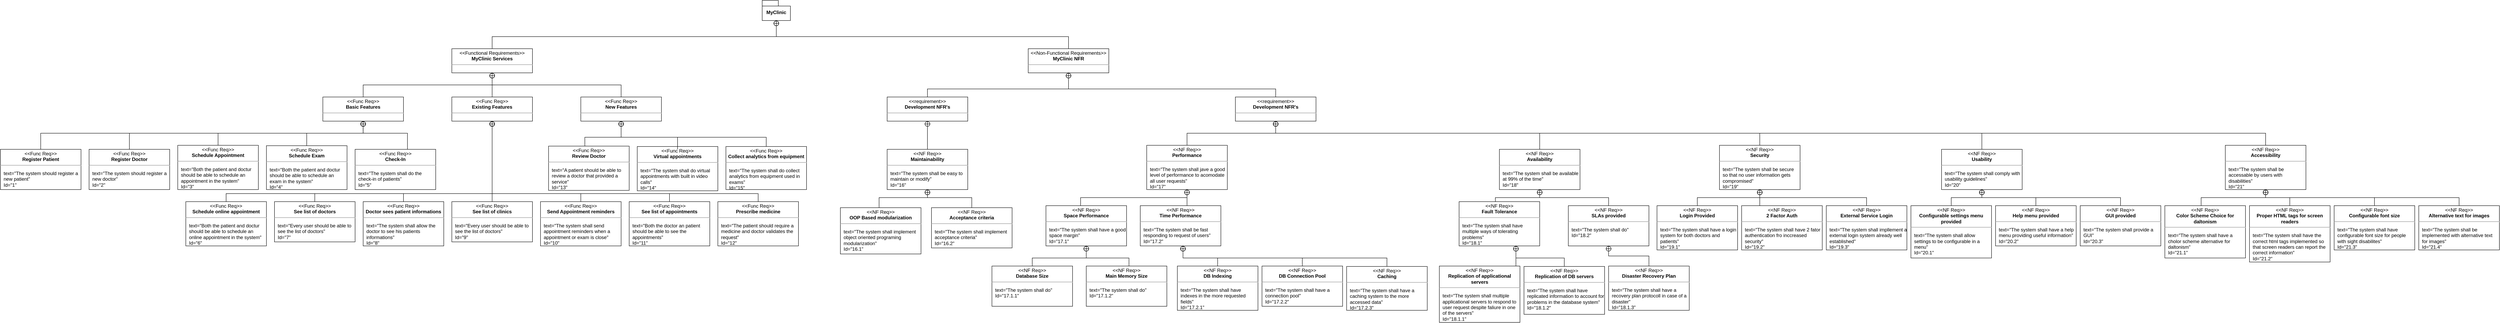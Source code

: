 <mxfile version="24.4.0" type="github">
  <diagram name="Página-1" id="odFwpj1P_mLRmx9RzsQF">
    <mxGraphModel dx="2609" dy="475" grid="1" gridSize="10" guides="1" tooltips="1" connect="1" arrows="1" fold="1" page="1" pageScale="1" pageWidth="827" pageHeight="1169" math="0" shadow="0">
      <root>
        <mxCell id="0" />
        <mxCell id="1" parent="0" />
        <mxCell id="1v43-9IHqfWxljv2G6Mm-1" value="&lt;p style=&quot;margin:0px;margin-top:4px;text-align:center;&quot;&gt;&amp;lt;&amp;lt;Functional Requirements&amp;gt;&amp;gt;&lt;br&gt;&lt;b&gt;MyClinic Services&lt;/b&gt;&lt;/p&gt;&lt;hr&gt;&lt;p&gt;&lt;/p&gt;&lt;p style=&quot;margin:0px;margin-left:8px;text-align:left;&quot;&gt;&lt;br&gt;&lt;/p&gt;" style="shape=rect;overflow=fill;html=1;whiteSpace=wrap;align=center;" parent="1" vertex="1">
          <mxGeometry x="-370" y="130" width="200" height="60" as="geometry" />
        </mxCell>
        <mxCell id="1v43-9IHqfWxljv2G6Mm-2" value="MyClinic" style="shape=folder;fontStyle=1;spacingTop=10;tabWidth=40;tabHeight=14;tabPosition=left;html=1;whiteSpace=wrap;" parent="1" vertex="1">
          <mxGeometry x="400" y="10" width="70" height="50" as="geometry" />
        </mxCell>
        <mxCell id="1v43-9IHqfWxljv2G6Mm-4" value="&lt;p style=&quot;margin:0px;margin-top:4px;text-align:center;&quot;&gt;&amp;lt;&amp;lt;Non-Functional Requirements&amp;gt;&amp;gt;&lt;br&gt;&lt;b&gt;MyClinic NFR&lt;/b&gt;&lt;/p&gt;&lt;hr&gt;&lt;p&gt;&lt;/p&gt;&lt;p style=&quot;margin:0px;margin-left:8px;text-align:left;&quot;&gt;&lt;br&gt;&lt;/p&gt;" style="shape=rect;overflow=fill;html=1;whiteSpace=wrap;align=center;" parent="1" vertex="1">
          <mxGeometry x="1060" y="130" width="200" height="60" as="geometry" />
        </mxCell>
        <mxCell id="1v43-9IHqfWxljv2G6Mm-42" value="&lt;p style=&quot;margin:0px;margin-top:4px;text-align:center;&quot;&gt;&amp;lt;&amp;lt;Func Req&amp;gt;&amp;gt;&lt;br&gt;&lt;b&gt;Register Patient&lt;/b&gt;&lt;/p&gt;&lt;hr&gt;&lt;p&gt;&lt;/p&gt;&lt;p style=&quot;margin:0px;margin-left:8px;text-align:left;&quot;&gt;text=&quot;The system should register a new patient&quot;&lt;br&gt;Id=&quot;1&quot;&lt;/p&gt;" style="shape=rect;overflow=fill;html=1;whiteSpace=wrap;align=center;" parent="1" vertex="1">
          <mxGeometry x="-1490" y="380" width="200" height="100" as="geometry" />
        </mxCell>
        <mxCell id="1v43-9IHqfWxljv2G6Mm-43" value="&lt;p style=&quot;margin:0px;margin-top:4px;text-align:center;&quot;&gt;&amp;lt;&amp;lt;Func Req&amp;gt;&amp;gt;&lt;br&gt;&lt;b&gt;Basic Features&lt;/b&gt;&lt;/p&gt;&lt;hr&gt;&lt;p&gt;&lt;/p&gt;&lt;p style=&quot;margin:0px;margin-left:8px;text-align:left;&quot;&gt;&lt;br&gt;&lt;/p&gt;" style="shape=rect;overflow=fill;html=1;whiteSpace=wrap;align=center;" parent="1" vertex="1">
          <mxGeometry x="-690" y="250" width="200" height="60" as="geometry" />
        </mxCell>
        <mxCell id="1v43-9IHqfWxljv2G6Mm-44" value="&lt;p style=&quot;margin:0px;margin-top:4px;text-align:center;&quot;&gt;&amp;lt;&amp;lt;Func Req&amp;gt;&amp;gt;&lt;br&gt;&lt;b&gt;Existing Features&lt;/b&gt;&lt;/p&gt;&lt;hr&gt;&lt;p&gt;&lt;/p&gt;&lt;p style=&quot;margin:0px;margin-left:8px;text-align:left;&quot;&gt;&lt;br&gt;&lt;/p&gt;" style="shape=rect;overflow=fill;html=1;whiteSpace=wrap;align=center;" parent="1" vertex="1">
          <mxGeometry x="-370" y="250" width="200" height="60" as="geometry" />
        </mxCell>
        <mxCell id="1v43-9IHqfWxljv2G6Mm-45" value="&lt;p style=&quot;margin:0px;margin-top:4px;text-align:center;&quot;&gt;&amp;lt;&amp;lt;Func Req&amp;gt;&amp;gt;&lt;br&gt;&lt;b&gt;New Features&lt;/b&gt;&lt;/p&gt;&lt;hr&gt;&lt;p&gt;&lt;/p&gt;&lt;p style=&quot;margin:0px;margin-left:8px;text-align:left;&quot;&gt;&lt;br&gt;&lt;/p&gt;" style="shape=rect;overflow=fill;html=1;whiteSpace=wrap;align=center;" parent="1" vertex="1">
          <mxGeometry x="-50" y="250" width="200" height="60" as="geometry" />
        </mxCell>
        <mxCell id="1v43-9IHqfWxljv2G6Mm-47" value="&lt;p style=&quot;margin:0px;margin-top:4px;text-align:center;&quot;&gt;&amp;lt;&amp;lt;Func Req&amp;gt;&amp;gt;&lt;br&gt;&lt;b&gt;Register Doctor&lt;/b&gt;&lt;/p&gt;&lt;hr&gt;&lt;p&gt;&lt;/p&gt;&lt;p style=&quot;margin:0px;margin-left:8px;text-align:left;&quot;&gt;text=&quot;The system should register a new doctor&quot;&lt;br&gt;Id=&quot;2&quot;&lt;/p&gt;" style="shape=rect;overflow=fill;html=1;whiteSpace=wrap;align=center;" parent="1" vertex="1">
          <mxGeometry x="-1270" y="380" width="200" height="100" as="geometry" />
        </mxCell>
        <mxCell id="1v43-9IHqfWxljv2G6Mm-48" value="&lt;p style=&quot;margin:0px;margin-top:4px;text-align:center;&quot;&gt;&amp;lt;&amp;lt;Func Req&amp;gt;&amp;gt;&lt;br&gt;&lt;b&gt;Schedule Appointment&lt;/b&gt;&lt;/p&gt;&lt;hr&gt;&lt;p&gt;&lt;/p&gt;&lt;p style=&quot;margin:0px;margin-left:8px;text-align:left;&quot;&gt;text=&quot;Both the patient and doctur should be able to schedule an appointment in the system&quot;&lt;br&gt;Id=&quot;3&quot;&lt;/p&gt;" style="shape=rect;overflow=fill;html=1;whiteSpace=wrap;align=center;" parent="1" vertex="1">
          <mxGeometry x="-1050" y="370" width="200" height="110" as="geometry" />
        </mxCell>
        <mxCell id="1v43-9IHqfWxljv2G6Mm-49" value="&lt;p style=&quot;margin:0px;margin-top:4px;text-align:center;&quot;&gt;&amp;lt;&amp;lt;Func Req&amp;gt;&amp;gt;&lt;br&gt;&lt;b&gt;Schedule Exam&lt;/b&gt;&lt;/p&gt;&lt;hr&gt;&lt;p&gt;&lt;/p&gt;&lt;p style=&quot;margin:0px;margin-left:8px;text-align:left;&quot;&gt;text=&quot;Both the patient and doctur should be able to schedule an exam in the system&quot;&lt;br&gt;Id=&quot;4&quot;&lt;/p&gt;" style="shape=rect;overflow=fill;html=1;whiteSpace=wrap;align=center;" parent="1" vertex="1">
          <mxGeometry x="-830" y="371" width="200" height="109" as="geometry" />
        </mxCell>
        <mxCell id="1v43-9IHqfWxljv2G6Mm-50" value="&lt;p style=&quot;margin:0px;margin-top:4px;text-align:center;&quot;&gt;&amp;lt;&amp;lt;Func Req&amp;gt;&amp;gt;&lt;br&gt;&lt;b&gt;Check-In&lt;/b&gt;&lt;/p&gt;&lt;hr&gt;&lt;p&gt;&lt;/p&gt;&lt;p style=&quot;margin:0px;margin-left:8px;text-align:left;&quot;&gt;text=&quot;The system shall do the check-in of patients&quot;&lt;br&gt;Id=&quot;5&quot;&lt;/p&gt;" style="shape=rect;overflow=fill;html=1;whiteSpace=wrap;align=center;" parent="1" vertex="1">
          <mxGeometry x="-610" y="380" width="200" height="100" as="geometry" />
        </mxCell>
        <mxCell id="1v43-9IHqfWxljv2G6Mm-51" value="" style="rounded=0;html=1;labelBackgroundColor=none;endArrow=none;edgeStyle=elbowEdgeStyle;elbow=vertical;startArrow=sysMLPackCont;startSize=12;" parent="1" source="1v43-9IHqfWxljv2G6Mm-43" target="1v43-9IHqfWxljv2G6Mm-42" edge="1">
          <mxGeometry relative="1" as="geometry">
            <mxPoint x="-1100" y="280" as="sourcePoint" />
            <mxPoint x="-1410" y="340" as="targetPoint" />
            <Array as="points">
              <mxPoint x="-980" y="340" />
            </Array>
          </mxGeometry>
        </mxCell>
        <mxCell id="1v43-9IHqfWxljv2G6Mm-52" value="" style="rounded=0;html=1;labelBackgroundColor=none;endArrow=none;edgeStyle=elbowEdgeStyle;elbow=vertical;startArrow=sysMLPackCont;startSize=12;" parent="1" source="1v43-9IHqfWxljv2G6Mm-43" target="1v43-9IHqfWxljv2G6Mm-47" edge="1">
          <mxGeometry relative="1" as="geometry">
            <mxPoint x="-570" y="340" as="sourcePoint" />
            <mxPoint x="-1330" y="220" as="targetPoint" />
            <Array as="points">
              <mxPoint x="-880" y="340" />
            </Array>
          </mxGeometry>
        </mxCell>
        <mxCell id="1v43-9IHqfWxljv2G6Mm-53" value="" style="rounded=0;html=1;labelBackgroundColor=none;endArrow=none;edgeStyle=elbowEdgeStyle;elbow=vertical;startArrow=sysMLPackCont;startSize=12;" parent="1" source="1v43-9IHqfWxljv2G6Mm-43" target="1v43-9IHqfWxljv2G6Mm-48" edge="1">
          <mxGeometry relative="1" as="geometry">
            <mxPoint x="-540" y="320" as="sourcePoint" />
            <mxPoint x="-1120" y="390" as="targetPoint" />
            <Array as="points">
              <mxPoint x="-770" y="340" />
            </Array>
          </mxGeometry>
        </mxCell>
        <mxCell id="1v43-9IHqfWxljv2G6Mm-54" value="" style="rounded=0;html=1;labelBackgroundColor=none;endArrow=none;edgeStyle=elbowEdgeStyle;elbow=vertical;startArrow=sysMLPackCont;startSize=12;" parent="1" target="1v43-9IHqfWxljv2G6Mm-49" edge="1">
          <mxGeometry relative="1" as="geometry">
            <mxPoint x="-590.11" y="310.0" as="sourcePoint" />
            <mxPoint x="-590.11" y="380" as="targetPoint" />
            <Array as="points">
              <mxPoint x="-590.11" y="340" />
              <mxPoint x="-620.11" y="360" />
            </Array>
          </mxGeometry>
        </mxCell>
        <mxCell id="1v43-9IHqfWxljv2G6Mm-55" value="" style="rounded=0;html=1;labelBackgroundColor=none;endArrow=none;edgeStyle=elbowEdgeStyle;elbow=vertical;startArrow=sysMLPackCont;startSize=12;" parent="1" source="1v43-9IHqfWxljv2G6Mm-43" target="1v43-9IHqfWxljv2G6Mm-50" edge="1">
          <mxGeometry relative="1" as="geometry">
            <mxPoint x="-480.11" y="310.0" as="sourcePoint" />
            <mxPoint x="-620" y="380" as="targetPoint" />
            <Array as="points">
              <mxPoint x="-480.11" y="340" />
              <mxPoint x="-510.11" y="360" />
            </Array>
          </mxGeometry>
        </mxCell>
        <mxCell id="1v43-9IHqfWxljv2G6Mm-56" value="&lt;p style=&quot;margin:0px;margin-top:4px;text-align:center;&quot;&gt;&amp;lt;&amp;lt;Func Req&amp;gt;&amp;gt;&lt;br&gt;&lt;b&gt;Schedule online appointment&lt;/b&gt;&lt;/p&gt;&lt;hr&gt;&lt;p&gt;&lt;/p&gt;&lt;p style=&quot;margin:0px;margin-left:8px;text-align:left;&quot;&gt;text=&quot;Both the patient and doctur should be able to schedule an online appointment in the system&quot;&lt;br&gt;Id=&quot;6&quot;&lt;/p&gt;" style="shape=rect;overflow=fill;html=1;whiteSpace=wrap;align=center;" parent="1" vertex="1">
          <mxGeometry x="-1030" y="510" width="200" height="110" as="geometry" />
        </mxCell>
        <mxCell id="1v43-9IHqfWxljv2G6Mm-57" value="&lt;p style=&quot;margin:0px;margin-top:4px;text-align:center;&quot;&gt;&amp;lt;&amp;lt;Func Req&amp;gt;&amp;gt;&lt;br&gt;&lt;b&gt;See list of doctors&lt;/b&gt;&lt;/p&gt;&lt;hr&gt;&lt;p&gt;&lt;/p&gt;&lt;p style=&quot;margin:0px;margin-left:8px;text-align:left;&quot;&gt;text=&quot;Every user should be able to see the list of doctors&quot;&lt;br&gt;Id=&quot;7&quot;&lt;/p&gt;" style="shape=rect;overflow=fill;html=1;whiteSpace=wrap;align=center;" parent="1" vertex="1">
          <mxGeometry x="-810" y="510" width="200" height="100" as="geometry" />
        </mxCell>
        <mxCell id="1v43-9IHqfWxljv2G6Mm-58" value="&lt;p style=&quot;margin:0px;margin-top:4px;text-align:center;&quot;&gt;&amp;lt;&amp;lt;Func Req&amp;gt;&amp;gt;&lt;br&gt;&lt;b&gt;Doctor sees patient informations&lt;/b&gt;&lt;/p&gt;&lt;hr&gt;&lt;p&gt;&lt;/p&gt;&lt;p style=&quot;margin:0px;margin-left:8px;text-align:left;&quot;&gt;text=&quot;The system shall allow the doctor to see his patients informations&quot;&lt;br&gt;Id=&quot;8&quot;&lt;/p&gt;" style="shape=rect;overflow=fill;html=1;whiteSpace=wrap;align=center;" parent="1" vertex="1">
          <mxGeometry x="-590" y="510" width="200" height="110" as="geometry" />
        </mxCell>
        <mxCell id="1v43-9IHqfWxljv2G6Mm-59" value="&lt;p style=&quot;margin:0px;margin-top:4px;text-align:center;&quot;&gt;&amp;lt;&amp;lt;Func Req&amp;gt;&amp;gt;&lt;br&gt;&lt;b&gt;See list of clinics&lt;/b&gt;&lt;/p&gt;&lt;hr&gt;&lt;p&gt;&lt;/p&gt;&lt;p style=&quot;margin:0px;margin-left:8px;text-align:left;&quot;&gt;text=&quot;Every user should be able to see the list of doctors&quot;&lt;br&gt;Id=&quot;9&quot;&lt;/p&gt;" style="shape=rect;overflow=fill;html=1;whiteSpace=wrap;align=center;" parent="1" vertex="1">
          <mxGeometry x="-370" y="510" width="200" height="100" as="geometry" />
        </mxCell>
        <mxCell id="1v43-9IHqfWxljv2G6Mm-60" value="&lt;p style=&quot;margin:0px;margin-top:4px;text-align:center;&quot;&gt;&amp;lt;&amp;lt;Func Req&amp;gt;&amp;gt;&lt;br&gt;&lt;b&gt;Send Appointment reminders&lt;/b&gt;&lt;/p&gt;&lt;hr&gt;&lt;p&gt;&lt;/p&gt;&lt;p style=&quot;margin:0px;margin-left:8px;text-align:left;&quot;&gt;text=&quot;The system shall send appointment reminders when a appointment or exam is close&quot;&lt;br&gt;Id=&quot;10&quot;&lt;/p&gt;" style="shape=rect;overflow=fill;html=1;whiteSpace=wrap;align=center;" parent="1" vertex="1">
          <mxGeometry x="-150" y="510" width="200" height="110" as="geometry" />
        </mxCell>
        <mxCell id="1v43-9IHqfWxljv2G6Mm-61" value="&lt;p style=&quot;margin:0px;margin-top:4px;text-align:center;&quot;&gt;&amp;lt;&amp;lt;Func Req&amp;gt;&amp;gt;&lt;br&gt;&lt;b&gt;See list of appointments&lt;/b&gt;&lt;/p&gt;&lt;hr&gt;&lt;p&gt;&lt;/p&gt;&lt;p style=&quot;margin:0px;margin-left:8px;text-align:left;&quot;&gt;text=&quot;Both the doctor an patient should be able to see the appointments&quot;&lt;br&gt;Id=&quot;11&quot;&lt;/p&gt;" style="shape=rect;overflow=fill;html=1;whiteSpace=wrap;align=center;" parent="1" vertex="1">
          <mxGeometry x="70" y="510" width="200" height="110" as="geometry" />
        </mxCell>
        <mxCell id="1v43-9IHqfWxljv2G6Mm-62" value="&lt;p style=&quot;margin:0px;margin-top:4px;text-align:center;&quot;&gt;&amp;lt;&amp;lt;Func Req&amp;gt;&amp;gt;&lt;br&gt;&lt;b&gt;Prescribe medicine&lt;/b&gt;&lt;/p&gt;&lt;hr&gt;&lt;p&gt;&lt;/p&gt;&lt;p style=&quot;margin:0px;margin-left:8px;text-align:left;&quot;&gt;text=&quot;The patient should require a medicine and doctor validates the request&quot;&lt;br&gt;Id=&quot;12&quot;&lt;/p&gt;" style="shape=rect;overflow=fill;html=1;whiteSpace=wrap;align=center;" parent="1" vertex="1">
          <mxGeometry x="290" y="510" width="200" height="110" as="geometry" />
        </mxCell>
        <mxCell id="1v43-9IHqfWxljv2G6Mm-63" value="" style="rounded=0;html=1;labelBackgroundColor=none;endArrow=none;edgeStyle=elbowEdgeStyle;elbow=vertical;startArrow=sysMLPackCont;startSize=12;exitX=0.5;exitY=1;exitDx=0;exitDy=0;" parent="1" source="1v43-9IHqfWxljv2G6Mm-44" target="1v43-9IHqfWxljv2G6Mm-62" edge="1">
          <mxGeometry relative="1" as="geometry">
            <mxPoint x="-280" y="350" as="sourcePoint" />
            <mxPoint x="-170" y="420" as="targetPoint" />
            <Array as="points">
              <mxPoint x="390" y="490" />
              <mxPoint x="-200.11" y="400" />
            </Array>
          </mxGeometry>
        </mxCell>
        <mxCell id="1v43-9IHqfWxljv2G6Mm-64" value="" style="rounded=0;html=1;labelBackgroundColor=none;endArrow=none;edgeStyle=elbowEdgeStyle;elbow=vertical;startArrow=sysMLPackCont;startSize=12;" parent="1" target="1v43-9IHqfWxljv2G6Mm-61" edge="1">
          <mxGeometry relative="1" as="geometry">
            <mxPoint x="-270" y="310" as="sourcePoint" />
            <mxPoint x="-490" y="590" as="targetPoint" />
            <Array as="points">
              <mxPoint x="-380" y="490" />
            </Array>
          </mxGeometry>
        </mxCell>
        <mxCell id="1v43-9IHqfWxljv2G6Mm-65" value="" style="rounded=0;html=1;labelBackgroundColor=none;endArrow=none;edgeStyle=elbowEdgeStyle;elbow=vertical;startArrow=sysMLPackCont;startSize=12;" parent="1" source="1v43-9IHqfWxljv2G6Mm-44" target="1v43-9IHqfWxljv2G6Mm-60" edge="1">
          <mxGeometry relative="1" as="geometry">
            <mxPoint x="-310" y="310" as="sourcePoint" />
            <mxPoint x="-560" y="510" as="targetPoint" />
            <Array as="points">
              <mxPoint x="-50" y="490" />
              <mxPoint x="-420" y="490" />
            </Array>
          </mxGeometry>
        </mxCell>
        <mxCell id="1v43-9IHqfWxljv2G6Mm-66" value="" style="rounded=0;html=1;labelBackgroundColor=none;endArrow=none;edgeStyle=elbowEdgeStyle;elbow=vertical;startArrow=sysMLPackCont;startSize=12;" parent="1" source="1v43-9IHqfWxljv2G6Mm-44" target="1v43-9IHqfWxljv2G6Mm-59" edge="1">
          <mxGeometry relative="1" as="geometry">
            <mxPoint x="-440" y="300" as="sourcePoint" />
            <mxPoint x="-370" y="560" as="targetPoint" />
            <Array as="points">
              <mxPoint x="-270" y="440" />
            </Array>
          </mxGeometry>
        </mxCell>
        <mxCell id="1v43-9IHqfWxljv2G6Mm-67" value="" style="rounded=0;html=1;labelBackgroundColor=none;endArrow=none;edgeStyle=elbowEdgeStyle;elbow=vertical;startArrow=sysMLPackCont;startSize=12;" parent="1" source="1v43-9IHqfWxljv2G6Mm-44" target="1v43-9IHqfWxljv2G6Mm-58" edge="1">
          <mxGeometry relative="1" as="geometry">
            <mxPoint x="-260" y="320" as="sourcePoint" />
            <mxPoint x="-920" y="520" as="targetPoint" />
            <Array as="points">
              <mxPoint x="-490" y="490" />
            </Array>
          </mxGeometry>
        </mxCell>
        <mxCell id="1v43-9IHqfWxljv2G6Mm-68" value="" style="rounded=0;html=1;labelBackgroundColor=none;endArrow=none;edgeStyle=elbowEdgeStyle;elbow=vertical;startArrow=sysMLPackCont;startSize=12;" parent="1" source="1v43-9IHqfWxljv2G6Mm-44" target="1v43-9IHqfWxljv2G6Mm-57" edge="1">
          <mxGeometry relative="1" as="geometry">
            <mxPoint x="-260" y="320" as="sourcePoint" />
            <mxPoint x="-1140" y="520" as="targetPoint" />
            <Array as="points">
              <mxPoint x="-710" y="490" />
            </Array>
          </mxGeometry>
        </mxCell>
        <mxCell id="1v43-9IHqfWxljv2G6Mm-69" value="" style="rounded=0;html=1;labelBackgroundColor=none;endArrow=none;edgeStyle=elbowEdgeStyle;elbow=vertical;startArrow=sysMLPackCont;startSize=12;" parent="1" source="1v43-9IHqfWxljv2G6Mm-44" target="1v43-9IHqfWxljv2G6Mm-56" edge="1">
          <mxGeometry relative="1" as="geometry">
            <mxPoint x="-380" y="310" as="sourcePoint" />
            <mxPoint x="-1480" y="510" as="targetPoint" />
            <Array as="points">
              <mxPoint x="-930" y="490" />
            </Array>
          </mxGeometry>
        </mxCell>
        <mxCell id="1v43-9IHqfWxljv2G6Mm-70" value="&lt;p style=&quot;margin:0px;margin-top:4px;text-align:center;&quot;&gt;&amp;lt;&amp;lt;Func Req&amp;gt;&amp;gt;&lt;br&gt;&lt;b&gt;Review Doctor&lt;/b&gt;&lt;/p&gt;&lt;hr&gt;&lt;p&gt;&lt;/p&gt;&lt;p style=&quot;margin:0px;margin-left:8px;text-align:left;&quot;&gt;text=&quot;A patient should be able to review a doctor that provided a service&quot;&lt;br&gt;Id=&quot;13&quot;&lt;/p&gt;" style="shape=rect;overflow=fill;html=1;whiteSpace=wrap;align=center;" parent="1" vertex="1">
          <mxGeometry x="-130" y="372" width="200" height="110" as="geometry" />
        </mxCell>
        <mxCell id="1v43-9IHqfWxljv2G6Mm-71" value="&lt;p style=&quot;margin:0px;margin-top:4px;text-align:center;&quot;&gt;&amp;lt;&amp;lt;Func Req&amp;gt;&amp;gt;&lt;br&gt;&lt;b&gt;Virtual appointments&lt;/b&gt;&lt;/p&gt;&lt;hr&gt;&lt;p&gt;&lt;/p&gt;&lt;p style=&quot;margin:0px;margin-left:8px;text-align:left;&quot;&gt;text=&quot;The system shall do virtual appointments with built in video calls&quot;&lt;br&gt;Id=&quot;14&quot;&lt;/p&gt;" style="shape=rect;overflow=fill;html=1;whiteSpace=wrap;align=center;" parent="1" vertex="1">
          <mxGeometry x="90" y="373" width="200" height="110" as="geometry" />
        </mxCell>
        <mxCell id="1v43-9IHqfWxljv2G6Mm-72" value="&lt;p style=&quot;margin:0px;margin-top:4px;text-align:center;&quot;&gt;&amp;lt;&amp;lt;Func Req&amp;gt;&amp;gt;&lt;br&gt;&lt;b&gt;Collect analytics from equipment&lt;/b&gt;&lt;/p&gt;&lt;hr&gt;&lt;p&gt;&lt;/p&gt;&lt;p style=&quot;margin:0px;margin-left:8px;text-align:left;&quot;&gt;text=&quot;The system shall do collect analytics from equipment used in exams&quot;&lt;br&gt;Id=&quot;15&quot;&lt;/p&gt;" style="shape=rect;overflow=fill;html=1;whiteSpace=wrap;align=center;" parent="1" vertex="1">
          <mxGeometry x="310" y="373" width="200" height="107" as="geometry" />
        </mxCell>
        <mxCell id="1v43-9IHqfWxljv2G6Mm-80" value="" style="rounded=0;html=1;labelBackgroundColor=none;endArrow=none;edgeStyle=elbowEdgeStyle;elbow=vertical;startArrow=sysMLPackCont;startSize=12;exitX=0.5;exitY=1;exitDx=0;exitDy=0;" parent="1" source="1v43-9IHqfWxljv2G6Mm-45" target="1v43-9IHqfWxljv2G6Mm-70" edge="1">
          <mxGeometry relative="1" as="geometry">
            <mxPoint x="60" y="320" as="sourcePoint" />
            <mxPoint x="60" y="390" as="targetPoint" />
            <Array as="points">
              <mxPoint x="-40" y="350" />
            </Array>
          </mxGeometry>
        </mxCell>
        <mxCell id="1v43-9IHqfWxljv2G6Mm-81" value="" style="rounded=0;html=1;labelBackgroundColor=none;endArrow=none;edgeStyle=elbowEdgeStyle;elbow=vertical;startArrow=sysMLPackCont;startSize=12;exitX=0.5;exitY=1;exitDx=0;exitDy=0;" parent="1" source="1v43-9IHqfWxljv2G6Mm-45" edge="1">
          <mxGeometry relative="1" as="geometry">
            <mxPoint x="140.0" y="310" as="sourcePoint" />
            <mxPoint x="190.0" y="380" as="targetPoint" />
            <Array as="points">
              <mxPoint x="230" y="350" />
            </Array>
          </mxGeometry>
        </mxCell>
        <mxCell id="1v43-9IHqfWxljv2G6Mm-82" value="" style="rounded=0;html=1;labelBackgroundColor=none;endArrow=none;edgeStyle=elbowEdgeStyle;elbow=vertical;startArrow=sysMLPackCont;startSize=12;" parent="1" source="1v43-9IHqfWxljv2G6Mm-45" target="1v43-9IHqfWxljv2G6Mm-72" edge="1">
          <mxGeometry relative="1" as="geometry">
            <mxPoint x="250" y="300" as="sourcePoint" />
            <mxPoint x="390.0" y="370" as="targetPoint" />
            <Array as="points">
              <mxPoint x="240" y="350" />
            </Array>
          </mxGeometry>
        </mxCell>
        <mxCell id="1v43-9IHqfWxljv2G6Mm-84" value="" style="rounded=0;html=1;labelBackgroundColor=none;endArrow=none;edgeStyle=elbowEdgeStyle;elbow=vertical;startArrow=sysMLPackCont;startSize=12;" parent="1" source="1v43-9IHqfWxljv2G6Mm-1" target="1v43-9IHqfWxljv2G6Mm-43" edge="1">
          <mxGeometry relative="1" as="geometry">
            <mxPoint x="-180" y="60" as="sourcePoint" />
            <mxPoint x="-1500" y="260" as="targetPoint" />
            <Array as="points">
              <mxPoint x="-590" y="220" />
            </Array>
          </mxGeometry>
        </mxCell>
        <mxCell id="1v43-9IHqfWxljv2G6Mm-85" value="" style="rounded=0;html=1;labelBackgroundColor=none;endArrow=none;edgeStyle=elbowEdgeStyle;elbow=vertical;startArrow=sysMLPackCont;startSize=12;" parent="1" source="1v43-9IHqfWxljv2G6Mm-1" target="1v43-9IHqfWxljv2G6Mm-44" edge="1">
          <mxGeometry relative="1" as="geometry">
            <mxPoint x="-170" y="200" as="sourcePoint" />
            <mxPoint x="-490" y="260" as="targetPoint" />
            <Array as="points">
              <mxPoint x="-270" y="230" />
            </Array>
          </mxGeometry>
        </mxCell>
        <mxCell id="1v43-9IHqfWxljv2G6Mm-86" value="" style="rounded=0;html=1;labelBackgroundColor=none;endArrow=none;edgeStyle=elbowEdgeStyle;elbow=vertical;startArrow=sysMLPackCont;startSize=12;" parent="1" source="1v43-9IHqfWxljv2G6Mm-1" target="1v43-9IHqfWxljv2G6Mm-45" edge="1">
          <mxGeometry relative="1" as="geometry">
            <mxPoint x="-40" y="150" as="sourcePoint" />
            <mxPoint x="-40" y="210" as="targetPoint" />
            <Array as="points">
              <mxPoint x="50" y="220" />
            </Array>
          </mxGeometry>
        </mxCell>
        <mxCell id="1v43-9IHqfWxljv2G6Mm-88" value="&lt;p style=&quot;margin:0px;margin-top:4px;text-align:center;&quot;&gt;&amp;lt;&amp;lt;requirement&amp;gt;&amp;gt;&lt;br&gt;&lt;b&gt;Development NFR&#39;s&lt;/b&gt;&lt;/p&gt;&lt;hr&gt;&lt;p&gt;&lt;/p&gt;&lt;p style=&quot;margin:0px;margin-left:8px;text-align:left;&quot;&gt;&lt;br&gt;&lt;/p&gt;" style="shape=rect;overflow=fill;html=1;whiteSpace=wrap;align=center;" parent="1" vertex="1">
          <mxGeometry x="710" y="250" width="200" height="60" as="geometry" />
        </mxCell>
        <mxCell id="1v43-9IHqfWxljv2G6Mm-89" value="&lt;p style=&quot;margin:0px;margin-top:4px;text-align:center;&quot;&gt;&amp;lt;&amp;lt;NF Req&amp;gt;&amp;gt;&lt;br&gt;&lt;b&gt;Maintainability&lt;/b&gt;&lt;/p&gt;&lt;hr&gt;&lt;p&gt;&lt;/p&gt;&lt;p style=&quot;margin:0px;margin-left:8px;text-align:left;&quot;&gt;text=&quot;The system shall be easy to maintain or modify&quot;&lt;br&gt;Id=&quot;16&quot;&lt;/p&gt;" style="shape=rect;overflow=fill;html=1;whiteSpace=wrap;align=center;" parent="1" vertex="1">
          <mxGeometry x="710" y="380" width="200" height="100" as="geometry" />
        </mxCell>
        <mxCell id="1v43-9IHqfWxljv2G6Mm-90" value="" style="rounded=0;html=1;labelBackgroundColor=none;endArrow=none;edgeStyle=elbowEdgeStyle;elbow=vertical;startArrow=sysMLPackCont;startSize=12;" parent="1" source="1v43-9IHqfWxljv2G6Mm-2" target="1v43-9IHqfWxljv2G6Mm-1" edge="1">
          <mxGeometry relative="1" as="geometry">
            <mxPoint x="370" y="100" as="sourcePoint" />
            <mxPoint x="50" y="160" as="targetPoint" />
            <Array as="points">
              <mxPoint x="-110" y="100" />
            </Array>
          </mxGeometry>
        </mxCell>
        <mxCell id="1v43-9IHqfWxljv2G6Mm-91" value="" style="rounded=0;html=1;labelBackgroundColor=none;endArrow=none;edgeStyle=elbowEdgeStyle;elbow=vertical;startArrow=sysMLPackCont;startSize=12;" parent="1" source="1v43-9IHqfWxljv2G6Mm-2" target="1v43-9IHqfWxljv2G6Mm-4" edge="1">
          <mxGeometry relative="1" as="geometry">
            <mxPoint x="1105" y="90" as="sourcePoint" />
            <mxPoint x="400" y="160" as="targetPoint" />
            <Array as="points">
              <mxPoint x="1160" y="100" />
            </Array>
          </mxGeometry>
        </mxCell>
        <mxCell id="js9QWIpTAmIStjJIfFOv-1" value="" style="rounded=0;html=1;labelBackgroundColor=none;endArrow=none;edgeStyle=elbowEdgeStyle;elbow=vertical;startArrow=sysMLPackCont;startSize=12;" parent="1" source="1v43-9IHqfWxljv2G6Mm-4" target="1v43-9IHqfWxljv2G6Mm-88" edge="1">
          <mxGeometry relative="1" as="geometry">
            <mxPoint x="1165" y="190.0" as="sourcePoint" />
            <mxPoint x="780" y="250" as="targetPoint" />
            <Array as="points">
              <mxPoint x="960" y="230" />
            </Array>
          </mxGeometry>
        </mxCell>
        <mxCell id="js9QWIpTAmIStjJIfFOv-2" value="" style="rounded=0;html=1;labelBackgroundColor=none;endArrow=none;edgeStyle=elbowEdgeStyle;elbow=vertical;startArrow=sysMLPackCont;startSize=12;exitX=0.5;exitY=1;exitDx=0;exitDy=0;" parent="1" source="1v43-9IHqfWxljv2G6Mm-4" target="js9QWIpTAmIStjJIfFOv-7" edge="1">
          <mxGeometry relative="1" as="geometry">
            <mxPoint x="1030" y="330" as="sourcePoint" />
            <mxPoint x="1350" y="390" as="targetPoint" />
            <Array as="points">
              <mxPoint x="1350" y="230" />
            </Array>
          </mxGeometry>
        </mxCell>
        <mxCell id="js9QWIpTAmIStjJIfFOv-5" value="" style="rounded=0;html=1;labelBackgroundColor=none;endArrow=none;edgeStyle=elbowEdgeStyle;elbow=vertical;startArrow=sysMLPackCont;startSize=12;" parent="1" source="1v43-9IHqfWxljv2G6Mm-88" target="1v43-9IHqfWxljv2G6Mm-89" edge="1">
          <mxGeometry relative="1" as="geometry">
            <mxPoint x="1010" y="310" as="sourcePoint" />
            <mxPoint x="660" y="370" as="targetPoint" />
            <Array as="points">
              <mxPoint x="810" y="350" />
            </Array>
          </mxGeometry>
        </mxCell>
        <mxCell id="js9QWIpTAmIStjJIfFOv-6" value="&lt;p style=&quot;margin:0px;margin-top:4px;text-align:center;&quot;&gt;&amp;lt;&amp;lt;NF Req&amp;gt;&amp;gt;&lt;br&gt;&lt;b&gt;Performance&lt;/b&gt;&lt;/p&gt;&lt;hr&gt;&lt;p&gt;&lt;/p&gt;&lt;p style=&quot;margin:0px;margin-left:8px;text-align:left;&quot;&gt;text=&quot;The system shall jave a good level of performance to acomodate all user requests&quot;&lt;br&gt;Id=&quot;17&quot;&lt;/p&gt;" style="shape=rect;overflow=fill;html=1;whiteSpace=wrap;align=center;" parent="1" vertex="1">
          <mxGeometry x="1354" y="370" width="200" height="110" as="geometry" />
        </mxCell>
        <mxCell id="js9QWIpTAmIStjJIfFOv-7" value="&lt;p style=&quot;margin:0px;margin-top:4px;text-align:center;&quot;&gt;&amp;lt;&amp;lt;requirement&amp;gt;&amp;gt;&lt;br&gt;&lt;b&gt;Development NFR&#39;s&lt;/b&gt;&lt;/p&gt;&lt;hr&gt;&lt;p&gt;&lt;/p&gt;&lt;p style=&quot;margin:0px;margin-left:8px;text-align:left;&quot;&gt;&lt;br&gt;&lt;/p&gt;" style="shape=rect;overflow=fill;html=1;whiteSpace=wrap;align=center;" parent="1" vertex="1">
          <mxGeometry x="1574" y="250" width="200" height="60" as="geometry" />
        </mxCell>
        <mxCell id="js9QWIpTAmIStjJIfFOv-8" value="&lt;p style=&quot;margin:0px;margin-top:4px;text-align:center;&quot;&gt;&amp;lt;&amp;lt;NF Req&amp;gt;&amp;gt;&lt;br&gt;&lt;b&gt;Security&lt;/b&gt;&lt;/p&gt;&lt;hr&gt;&lt;p&gt;&lt;/p&gt;&lt;p style=&quot;margin:0px;margin-left:8px;text-align:left;&quot;&gt;text=&quot;The system shall be secure so that no user information gets compromised&quot;&lt;br&gt;Id=&quot;19&quot;&lt;/p&gt;" style="shape=rect;overflow=fill;html=1;whiteSpace=wrap;align=center;" parent="1" vertex="1">
          <mxGeometry x="2775" y="370" width="200" height="110" as="geometry" />
        </mxCell>
        <mxCell id="js9QWIpTAmIStjJIfFOv-9" value="&lt;p style=&quot;margin:0px;margin-top:4px;text-align:center;&quot;&gt;&amp;lt;&amp;lt;NF Req&amp;gt;&amp;gt;&lt;br&gt;&lt;b&gt;Usability&lt;/b&gt;&lt;/p&gt;&lt;hr&gt;&lt;p&gt;&lt;/p&gt;&lt;p style=&quot;margin:0px;margin-left:8px;text-align:left;&quot;&gt;text=&quot;The system shall comply with usability guidelines&quot;&lt;br&gt;Id=&quot;20&quot;&lt;/p&gt;" style="shape=rect;overflow=fill;html=1;whiteSpace=wrap;align=center;" parent="1" vertex="1">
          <mxGeometry x="3326" y="380" width="200" height="100" as="geometry" />
        </mxCell>
        <mxCell id="js9QWIpTAmIStjJIfFOv-10" value="&lt;p style=&quot;margin:0px;margin-top:4px;text-align:center;&quot;&gt;&amp;lt;&amp;lt;NF Req&amp;gt;&amp;gt;&lt;br&gt;&lt;b&gt;Accessibility&lt;/b&gt;&lt;/p&gt;&lt;hr&gt;&lt;p&gt;&lt;/p&gt;&lt;p style=&quot;margin:0px;margin-left:8px;text-align:left;&quot;&gt;text=&quot;The system shall be accessable by users with disabilities&quot;&lt;br&gt;Id=&quot;21&quot;&lt;/p&gt;" style="shape=rect;overflow=fill;html=1;whiteSpace=wrap;align=center;" parent="1" vertex="1">
          <mxGeometry x="4030" y="370" width="200" height="110" as="geometry" />
        </mxCell>
        <mxCell id="js9QWIpTAmIStjJIfFOv-11" value="" style="rounded=0;html=1;labelBackgroundColor=none;endArrow=none;edgeStyle=elbowEdgeStyle;elbow=vertical;startArrow=sysMLPackCont;startSize=12;" parent="1" source="js9QWIpTAmIStjJIfFOv-7" target="js9QWIpTAmIStjJIfFOv-6" edge="1">
          <mxGeometry relative="1" as="geometry">
            <mxPoint x="1484" y="300" as="sourcePoint" />
            <mxPoint x="1674" y="360" as="targetPoint" />
            <Array as="points">
              <mxPoint x="1674" y="340" />
            </Array>
          </mxGeometry>
        </mxCell>
        <mxCell id="js9QWIpTAmIStjJIfFOv-12" value="" style="rounded=0;html=1;labelBackgroundColor=none;endArrow=none;edgeStyle=elbowEdgeStyle;elbow=vertical;startArrow=sysMLPackCont;startSize=12;" parent="1" source="js9QWIpTAmIStjJIfFOv-7" target="js9QWIpTAmIStjJIfFOv-8" edge="1">
          <mxGeometry relative="1" as="geometry">
            <mxPoint x="1824" y="340" as="sourcePoint" />
            <mxPoint x="1604" y="410" as="targetPoint" />
            <Array as="points">
              <mxPoint x="1674" y="340" />
            </Array>
          </mxGeometry>
        </mxCell>
        <mxCell id="js9QWIpTAmIStjJIfFOv-13" value="" style="rounded=0;html=1;labelBackgroundColor=none;endArrow=none;edgeStyle=elbowEdgeStyle;elbow=vertical;startArrow=sysMLPackCont;startSize=12;" parent="1" source="js9QWIpTAmIStjJIfFOv-7" target="js9QWIpTAmIStjJIfFOv-9" edge="1">
          <mxGeometry relative="1" as="geometry">
            <mxPoint x="1824" y="310" as="sourcePoint" />
            <mxPoint x="1824" y="380" as="targetPoint" />
            <Array as="points">
              <mxPoint x="1914" y="340" />
            </Array>
          </mxGeometry>
        </mxCell>
        <mxCell id="js9QWIpTAmIStjJIfFOv-14" value="" style="rounded=0;html=1;labelBackgroundColor=none;endArrow=none;edgeStyle=elbowEdgeStyle;elbow=vertical;startArrow=sysMLPackCont;startSize=12;" parent="1" source="js9QWIpTAmIStjJIfFOv-7" target="js9QWIpTAmIStjJIfFOv-10" edge="1">
          <mxGeometry relative="1" as="geometry">
            <mxPoint x="1924" y="310" as="sourcePoint" />
            <mxPoint x="2164" y="380" as="targetPoint" />
            <Array as="points">
              <mxPoint x="1904" y="340" />
            </Array>
          </mxGeometry>
        </mxCell>
        <mxCell id="js9QWIpTAmIStjJIfFOv-15" value="&lt;p style=&quot;margin:0px;margin-top:4px;text-align:center;&quot;&gt;&amp;lt;&amp;lt;NF Req&amp;gt;&amp;gt;&lt;br&gt;&lt;b&gt;OOP Based modularization&lt;/b&gt;&lt;/p&gt;&lt;hr&gt;&lt;p&gt;&lt;/p&gt;&lt;p style=&quot;margin:0px;margin-left:8px;text-align:left;&quot;&gt;text=&quot;The system shall implement object oriented programing modularization&quot;&lt;br&gt;Id=&quot;16.1&quot;&lt;/p&gt;" style="shape=rect;overflow=fill;html=1;whiteSpace=wrap;align=center;" parent="1" vertex="1">
          <mxGeometry x="594" y="525" width="200" height="115" as="geometry" />
        </mxCell>
        <mxCell id="js9QWIpTAmIStjJIfFOv-16" value="&lt;p style=&quot;margin:0px;margin-top:4px;text-align:center;&quot;&gt;&amp;lt;&amp;lt;NF Req&amp;gt;&amp;gt;&lt;br&gt;&lt;b&gt;Acceptance criteria&lt;/b&gt;&lt;/p&gt;&lt;hr&gt;&lt;p&gt;&lt;/p&gt;&lt;p style=&quot;margin:0px;margin-left:8px;text-align:left;&quot;&gt;text=&quot;The system shall implement acceptance criteria&quot;&lt;br&gt;Id=&quot;16.2&quot;&lt;/p&gt;" style="shape=rect;overflow=fill;html=1;whiteSpace=wrap;align=center;" parent="1" vertex="1">
          <mxGeometry x="820" y="525" width="200" height="100" as="geometry" />
        </mxCell>
        <mxCell id="js9QWIpTAmIStjJIfFOv-17" value="" style="rounded=0;html=1;labelBackgroundColor=none;endArrow=none;edgeStyle=elbowEdgeStyle;elbow=vertical;startArrow=sysMLPackCont;startSize=12;" parent="1" source="1v43-9IHqfWxljv2G6Mm-89" target="js9QWIpTAmIStjJIfFOv-15" edge="1">
          <mxGeometry relative="1" as="geometry">
            <mxPoint x="540" y="480" as="sourcePoint" />
            <mxPoint x="1200" y="680" as="targetPoint" />
            <Array as="points">
              <mxPoint x="690" y="500" />
              <mxPoint x="609.89" y="570" />
            </Array>
          </mxGeometry>
        </mxCell>
        <mxCell id="js9QWIpTAmIStjJIfFOv-18" value="" style="rounded=0;html=1;labelBackgroundColor=none;endArrow=none;edgeStyle=elbowEdgeStyle;elbow=vertical;startArrow=sysMLPackCont;startSize=12;" parent="1" source="1v43-9IHqfWxljv2G6Mm-89" target="js9QWIpTAmIStjJIfFOv-16" edge="1">
          <mxGeometry relative="1" as="geometry">
            <mxPoint x="1010" y="680" as="sourcePoint" />
            <mxPoint x="890" y="710" as="targetPoint" />
            <Array as="points">
              <mxPoint x="810" y="500" />
              <mxPoint x="809.89" y="770" />
            </Array>
          </mxGeometry>
        </mxCell>
        <mxCell id="js9QWIpTAmIStjJIfFOv-19" value="&lt;p style=&quot;margin:0px;margin-top:4px;text-align:center;&quot;&gt;&amp;lt;&amp;lt;NF Req&amp;gt;&amp;gt;&lt;br&gt;&lt;b&gt;Space Performance&lt;/b&gt;&lt;/p&gt;&lt;hr&gt;&lt;p&gt;&lt;/p&gt;&lt;p style=&quot;margin:0px;margin-left:8px;text-align:left;&quot;&gt;text=&quot;The system shall have a good space margin&quot;&lt;br&gt;Id=&quot;17.1&quot;&lt;/p&gt;" style="shape=rect;overflow=fill;html=1;whiteSpace=wrap;align=center;" parent="1" vertex="1">
          <mxGeometry x="1104" y="520" width="200" height="100" as="geometry" />
        </mxCell>
        <mxCell id="js9QWIpTAmIStjJIfFOv-20" value="&lt;p style=&quot;margin:0px;margin-top:4px;text-align:center;&quot;&gt;&amp;lt;&amp;lt;NF Req&amp;gt;&amp;gt;&lt;br&gt;&lt;b&gt;Time Performance&lt;/b&gt;&lt;/p&gt;&lt;hr&gt;&lt;p&gt;&lt;/p&gt;&lt;p style=&quot;margin:0px;margin-left:8px;text-align:left;&quot;&gt;text=&quot;The system shall be fast responding to request of users&quot;&lt;br&gt;Id=&quot;17.2&quot;&lt;/p&gt;" style="shape=rect;overflow=fill;html=1;whiteSpace=wrap;align=center;" parent="1" vertex="1">
          <mxGeometry x="1338" y="520" width="200" height="100" as="geometry" />
        </mxCell>
        <mxCell id="js9QWIpTAmIStjJIfFOv-21" value="" style="rounded=0;html=1;labelBackgroundColor=none;endArrow=none;edgeStyle=elbowEdgeStyle;elbow=vertical;startArrow=sysMLPackCont;startSize=12;" parent="1" source="js9QWIpTAmIStjJIfFOv-6" target="js9QWIpTAmIStjJIfFOv-19" edge="1">
          <mxGeometry relative="1" as="geometry">
            <mxPoint x="1650" y="640" as="sourcePoint" />
            <mxPoint x="1760" y="685" as="targetPoint" />
            <Array as="points">
              <mxPoint x="1190" y="500" />
              <mxPoint x="1649.89" y="930" />
            </Array>
          </mxGeometry>
        </mxCell>
        <mxCell id="js9QWIpTAmIStjJIfFOv-22" value="" style="rounded=0;html=1;labelBackgroundColor=none;endArrow=none;edgeStyle=elbowEdgeStyle;elbow=vertical;startArrow=sysMLPackCont;startSize=12;" parent="1" source="js9QWIpTAmIStjJIfFOv-6" target="js9QWIpTAmIStjJIfFOv-20" edge="1">
          <mxGeometry relative="1" as="geometry">
            <mxPoint x="1584" y="730" as="sourcePoint" />
            <mxPoint x="1320" y="770" as="targetPoint" />
            <Array as="points">
              <mxPoint x="1454" y="500" />
              <mxPoint x="1779.89" y="1180" />
            </Array>
          </mxGeometry>
        </mxCell>
        <mxCell id="js9QWIpTAmIStjJIfFOv-23" value="&lt;p style=&quot;margin:0px;margin-top:4px;text-align:center;&quot;&gt;&amp;lt;&amp;lt;NF Req&amp;gt;&amp;gt;&lt;br&gt;&lt;b&gt;Database Size&lt;/b&gt;&lt;/p&gt;&lt;hr&gt;&lt;p&gt;&lt;/p&gt;&lt;p style=&quot;margin:0px;margin-left:8px;text-align:left;&quot;&gt;text=&quot;The system shall do&quot;&lt;br&gt;Id=&quot;17.1.1&quot;&lt;/p&gt;" style="shape=rect;overflow=fill;html=1;whiteSpace=wrap;align=center;" parent="1" vertex="1">
          <mxGeometry x="970" y="670" width="200" height="100" as="geometry" />
        </mxCell>
        <mxCell id="js9QWIpTAmIStjJIfFOv-24" value="&lt;p style=&quot;margin:0px;margin-top:4px;text-align:center;&quot;&gt;&amp;lt;&amp;lt;NF Req&amp;gt;&amp;gt;&lt;br&gt;&lt;b&gt;Main Memory Size&lt;/b&gt;&lt;/p&gt;&lt;hr&gt;&lt;p&gt;&lt;/p&gt;&lt;p style=&quot;margin:0px;margin-left:8px;text-align:left;&quot;&gt;text=&quot;The system shall do&quot;&lt;br&gt;Id=&quot;17.1.2&quot;&lt;/p&gt;" style="shape=rect;overflow=fill;html=1;whiteSpace=wrap;align=center;" parent="1" vertex="1">
          <mxGeometry x="1204" y="670" width="200" height="100" as="geometry" />
        </mxCell>
        <mxCell id="js9QWIpTAmIStjJIfFOv-25" value="" style="rounded=0;html=1;labelBackgroundColor=none;endArrow=none;edgeStyle=elbowEdgeStyle;elbow=vertical;startArrow=sysMLPackCont;startSize=12;" parent="1" source="js9QWIpTAmIStjJIfFOv-19" target="js9QWIpTAmIStjJIfFOv-23" edge="1">
          <mxGeometry relative="1" as="geometry">
            <mxPoint x="1174" y="625" as="sourcePoint" />
            <mxPoint x="910" y="665" as="targetPoint" />
            <Array as="points">
              <mxPoint x="1070" y="650" />
              <mxPoint x="1369.89" y="1075" />
            </Array>
          </mxGeometry>
        </mxCell>
        <mxCell id="js9QWIpTAmIStjJIfFOv-26" value="" style="rounded=0;html=1;labelBackgroundColor=none;endArrow=none;edgeStyle=elbowEdgeStyle;elbow=vertical;startArrow=sysMLPackCont;startSize=12;" parent="1" target="js9QWIpTAmIStjJIfFOv-27" edge="1">
          <mxGeometry relative="1" as="geometry">
            <mxPoint x="1444" y="620" as="sourcePoint" />
            <mxPoint x="1554" y="670" as="targetPoint" />
            <Array as="points">
              <mxPoint x="1530" y="650" />
            </Array>
          </mxGeometry>
        </mxCell>
        <mxCell id="js9QWIpTAmIStjJIfFOv-27" value="&lt;p style=&quot;margin:0px;margin-top:4px;text-align:center;&quot;&gt;&amp;lt;&amp;lt;NF Req&amp;gt;&amp;gt;&lt;br&gt;&lt;b&gt;DB Indexing&lt;/b&gt;&lt;/p&gt;&lt;hr&gt;&lt;p&gt;&lt;/p&gt;&lt;p style=&quot;margin:0px;margin-left:8px;text-align:left;&quot;&gt;text=&quot;The system shall have indexes in the more requested fields&quot;&lt;br&gt;Id=&quot;17.2.1&quot;&lt;/p&gt;" style="shape=rect;overflow=fill;html=1;whiteSpace=wrap;align=center;" parent="1" vertex="1">
          <mxGeometry x="1430" y="670" width="200" height="110" as="geometry" />
        </mxCell>
        <mxCell id="js9QWIpTAmIStjJIfFOv-28" value="&lt;p style=&quot;margin:0px;margin-top:4px;text-align:center;&quot;&gt;&amp;lt;&amp;lt;NF Req&amp;gt;&amp;gt;&lt;br&gt;&lt;b&gt;DB Connection Pool&lt;/b&gt;&lt;/p&gt;&lt;hr&gt;&lt;p&gt;&lt;/p&gt;&lt;p style=&quot;margin:0px;margin-left:8px;text-align:left;&quot;&gt;text=&quot;The system shall have a connection pool&quot;&lt;br&gt;Id=&quot;17.2.2&quot;&lt;/p&gt;" style="shape=rect;overflow=fill;html=1;whiteSpace=wrap;align=center;" parent="1" vertex="1">
          <mxGeometry x="1640" y="670" width="200" height="100" as="geometry" />
        </mxCell>
        <mxCell id="js9QWIpTAmIStjJIfFOv-29" value="" style="rounded=0;html=1;labelBackgroundColor=none;endArrow=none;edgeStyle=elbowEdgeStyle;elbow=vertical;startArrow=sysMLPackCont;startSize=12;" parent="1" target="js9QWIpTAmIStjJIfFOv-28" edge="1">
          <mxGeometry relative="1" as="geometry">
            <mxPoint x="1444" y="620" as="sourcePoint" />
            <mxPoint x="1748.0" y="660" as="targetPoint" />
            <Array as="points">
              <mxPoint x="1548" y="650" />
            </Array>
          </mxGeometry>
        </mxCell>
        <mxCell id="js9QWIpTAmIStjJIfFOv-31" value="&lt;p style=&quot;margin:0px;margin-top:4px;text-align:center;&quot;&gt;&amp;lt;&amp;lt;NF Req&amp;gt;&amp;gt;&lt;br&gt;&lt;b&gt;Caching&lt;/b&gt;&lt;/p&gt;&lt;hr&gt;&lt;p&gt;&lt;/p&gt;&lt;p style=&quot;margin:0px;margin-left:8px;text-align:left;&quot;&gt;text=&quot;The system shall have a caching system to the more accessed data&quot;&lt;br&gt;Id=&quot;17.2.3&quot;&lt;/p&gt;" style="shape=rect;overflow=fill;html=1;whiteSpace=wrap;align=center;" parent="1" vertex="1">
          <mxGeometry x="1850" y="671" width="200" height="109" as="geometry" />
        </mxCell>
        <mxCell id="js9QWIpTAmIStjJIfFOv-32" value="" style="rounded=0;html=1;labelBackgroundColor=none;endArrow=none;edgeStyle=elbowEdgeStyle;elbow=vertical;startArrow=sysMLPackCont;startSize=12;" parent="1" target="js9QWIpTAmIStjJIfFOv-31" edge="1">
          <mxGeometry relative="1" as="geometry">
            <mxPoint x="1444" y="620" as="sourcePoint" />
            <mxPoint x="1956" y="670" as="targetPoint" />
            <Array as="points">
              <mxPoint x="1736" y="650" />
            </Array>
          </mxGeometry>
        </mxCell>
        <mxCell id="js9QWIpTAmIStjJIfFOv-33" value="&lt;p style=&quot;margin:0px;margin-top:4px;text-align:center;&quot;&gt;&amp;lt;&amp;lt;NF Req&amp;gt;&amp;gt;&lt;br&gt;&lt;b&gt;Availability&lt;/b&gt;&lt;/p&gt;&lt;hr&gt;&lt;p&gt;&lt;/p&gt;&lt;p style=&quot;margin:0px;margin-left:8px;text-align:left;&quot;&gt;text=&quot;The system shall be available at 99% of the time&quot;&lt;br&gt;Id=&quot;18&quot;&lt;/p&gt;" style="shape=rect;overflow=fill;html=1;whiteSpace=wrap;align=center;" parent="1" vertex="1">
          <mxGeometry x="2229" y="380" width="200" height="100" as="geometry" />
        </mxCell>
        <mxCell id="js9QWIpTAmIStjJIfFOv-34" value="" style="rounded=0;html=1;labelBackgroundColor=none;endArrow=none;edgeStyle=elbowEdgeStyle;elbow=vertical;startArrow=sysMLPackCont;startSize=12;" parent="1" source="js9QWIpTAmIStjJIfFOv-7" target="js9QWIpTAmIStjJIfFOv-33" edge="1">
          <mxGeometry relative="1" as="geometry">
            <mxPoint x="1560" y="320" as="sourcePoint" />
            <mxPoint x="1754" y="390" as="targetPoint" />
            <Array as="points">
              <mxPoint x="1940" y="340" />
            </Array>
          </mxGeometry>
        </mxCell>
        <mxCell id="js9QWIpTAmIStjJIfFOv-35" value="&lt;p style=&quot;margin:0px;margin-top:4px;text-align:center;&quot;&gt;&amp;lt;&amp;lt;NF Req&amp;gt;&amp;gt;&lt;br&gt;&lt;b&gt;Fault Tolerance&lt;/b&gt;&lt;/p&gt;&lt;hr&gt;&lt;p&gt;&lt;/p&gt;&lt;p style=&quot;margin:0px;margin-left:8px;text-align:left;&quot;&gt;text=&quot;The system shall have multiple ways of tolerating problems&quot;&lt;br&gt;Id=&quot;18.1&quot;&lt;/p&gt;" style="shape=rect;overflow=fill;html=1;whiteSpace=wrap;align=center;" parent="1" vertex="1">
          <mxGeometry x="2129" y="510" width="200" height="110" as="geometry" />
        </mxCell>
        <mxCell id="js9QWIpTAmIStjJIfFOv-36" value="&lt;p style=&quot;margin:0px;margin-top:4px;text-align:center;&quot;&gt;&amp;lt;&amp;lt;NF Req&amp;gt;&amp;gt;&lt;br&gt;&lt;b&gt;SLAs provided&lt;/b&gt;&lt;/p&gt;&lt;hr&gt;&lt;p&gt;&lt;/p&gt;&lt;p style=&quot;margin:0px;margin-left:8px;text-align:left;&quot;&gt;text=&quot;The system shall do&quot;&lt;br&gt;Id=&quot;18.2&quot;&lt;/p&gt;" style="shape=rect;overflow=fill;html=1;whiteSpace=wrap;align=center;" parent="1" vertex="1">
          <mxGeometry x="2400" y="520" width="200" height="100" as="geometry" />
        </mxCell>
        <mxCell id="js9QWIpTAmIStjJIfFOv-37" value="" style="rounded=0;html=1;labelBackgroundColor=none;endArrow=none;edgeStyle=elbowEdgeStyle;elbow=vertical;startArrow=sysMLPackCont;startSize=12;" parent="1" source="js9QWIpTAmIStjJIfFOv-33" target="js9QWIpTAmIStjJIfFOv-35" edge="1">
          <mxGeometry relative="1" as="geometry">
            <mxPoint x="2059" y="480" as="sourcePoint" />
            <mxPoint x="2059" y="520" as="targetPoint" />
            <Array as="points">
              <mxPoint x="2219" y="500" />
              <mxPoint x="2384.89" y="1180" />
            </Array>
          </mxGeometry>
        </mxCell>
        <mxCell id="js9QWIpTAmIStjJIfFOv-38" value="" style="rounded=0;html=1;labelBackgroundColor=none;endArrow=none;edgeStyle=elbowEdgeStyle;elbow=vertical;startArrow=sysMLPackCont;startSize=12;" parent="1" source="js9QWIpTAmIStjJIfFOv-33" target="js9QWIpTAmIStjJIfFOv-36" edge="1">
          <mxGeometry relative="1" as="geometry">
            <mxPoint x="2419" y="710" as="sourcePoint" />
            <mxPoint x="2309" y="750" as="targetPoint" />
            <Array as="points">
              <mxPoint x="2329" y="500" />
              <mxPoint x="2474.89" y="1410" />
            </Array>
          </mxGeometry>
        </mxCell>
        <mxCell id="js9QWIpTAmIStjJIfFOv-39" value="&lt;p style=&quot;margin:0px;margin-top:4px;text-align:center;&quot;&gt;&amp;lt;&amp;lt;NF Req&amp;gt;&amp;gt;&lt;br&gt;&lt;b&gt;Replication of applicational servers&lt;/b&gt;&lt;/p&gt;&lt;hr&gt;&lt;p&gt;&lt;/p&gt;&lt;p style=&quot;margin:0px;margin-left:8px;text-align:left;&quot;&gt;text=&quot;The system shall multiple applicational servers to respond to user request despite faliure in one of the servers&quot;&lt;br&gt;Id=&quot;18.1.1&quot;&lt;/p&gt;" style="shape=rect;overflow=fill;html=1;whiteSpace=wrap;align=center;" parent="1" vertex="1">
          <mxGeometry x="2080" y="670" width="200" height="140" as="geometry" />
        </mxCell>
        <mxCell id="js9QWIpTAmIStjJIfFOv-40" value="" style="rounded=0;html=1;labelBackgroundColor=none;endArrow=none;edgeStyle=elbowEdgeStyle;elbow=vertical;startArrow=sysMLPackCont;startSize=12;" parent="1" target="js9QWIpTAmIStjJIfFOv-39" edge="1">
          <mxGeometry relative="1" as="geometry">
            <mxPoint x="2270" y="620" as="sourcePoint" />
            <mxPoint x="2160" y="671" as="targetPoint" />
            <Array as="points">
              <mxPoint x="2270" y="650" />
            </Array>
          </mxGeometry>
        </mxCell>
        <mxCell id="js9QWIpTAmIStjJIfFOv-41" value="&lt;p style=&quot;margin:0px;margin-top:4px;text-align:center;&quot;&gt;&amp;lt;&amp;lt;NF Req&amp;gt;&amp;gt;&lt;br&gt;&lt;b&gt;Replication of DB servers&lt;/b&gt;&lt;/p&gt;&lt;hr&gt;&lt;p&gt;&lt;/p&gt;&lt;p style=&quot;margin:0px;margin-left:8px;text-align:left;&quot;&gt;text=&quot;The system shall have replicated information to account for problems in the database system&quot;&lt;br&gt;Id=&quot;18.1.2&quot;&lt;/p&gt;" style="shape=rect;overflow=fill;html=1;whiteSpace=wrap;align=center;" parent="1" vertex="1">
          <mxGeometry x="2290" y="671" width="200" height="119" as="geometry" />
        </mxCell>
        <mxCell id="js9QWIpTAmIStjJIfFOv-42" value="" style="rounded=0;html=1;labelBackgroundColor=none;endArrow=none;edgeStyle=elbowEdgeStyle;elbow=vertical;startArrow=sysMLPackCont;startSize=12;" parent="1" source="js9QWIpTAmIStjJIfFOv-35" target="js9QWIpTAmIStjJIfFOv-41" edge="1">
          <mxGeometry relative="1" as="geometry">
            <mxPoint x="2270" y="620" as="sourcePoint" />
            <mxPoint x="2270" y="671" as="targetPoint" />
            <Array as="points">
              <mxPoint x="2270" y="650" />
            </Array>
          </mxGeometry>
        </mxCell>
        <mxCell id="js9QWIpTAmIStjJIfFOv-43" value="&lt;p style=&quot;margin:0px;margin-top:4px;text-align:center;&quot;&gt;&amp;lt;&amp;lt;NF Req&amp;gt;&amp;gt;&lt;br&gt;&lt;b&gt;Disaster Recovery Plan&lt;/b&gt;&lt;/p&gt;&lt;hr&gt;&lt;p&gt;&lt;/p&gt;&lt;p style=&quot;margin:0px;margin-left:8px;text-align:left;&quot;&gt;text=&quot;The system shall have a recovery plan protocoll in case of a disaster&quot;&lt;br&gt;Id=&quot;18.1.3&quot;&lt;/p&gt;" style="shape=rect;overflow=fill;html=1;whiteSpace=wrap;align=center;" parent="1" vertex="1">
          <mxGeometry x="2500" y="670" width="200" height="110" as="geometry" />
        </mxCell>
        <mxCell id="js9QWIpTAmIStjJIfFOv-44" value="" style="rounded=0;html=1;labelBackgroundColor=none;endArrow=none;edgeStyle=elbowEdgeStyle;elbow=vertical;startArrow=sysMLPackCont;startSize=12;" parent="1" source="js9QWIpTAmIStjJIfFOv-36" target="js9QWIpTAmIStjJIfFOv-43" edge="1">
          <mxGeometry relative="1" as="geometry">
            <mxPoint x="2707" y="625" as="sourcePoint" />
            <mxPoint x="2827" y="676" as="targetPoint" />
            <Array as="points" />
          </mxGeometry>
        </mxCell>
        <mxCell id="js9QWIpTAmIStjJIfFOv-45" value="&lt;p style=&quot;margin:0px;margin-top:4px;text-align:center;&quot;&gt;&amp;lt;&amp;lt;NF Req&amp;gt;&amp;gt;&lt;br&gt;&lt;b&gt;Login Provided&lt;/b&gt;&lt;/p&gt;&lt;hr&gt;&lt;p&gt;&lt;/p&gt;&lt;p style=&quot;margin:0px;margin-left:8px;text-align:left;&quot;&gt;text=&quot;The system shall have a login system for both doctors and patients&quot;&lt;br&gt;Id=&quot;19.1&quot;&lt;/p&gt;" style="shape=rect;overflow=fill;html=1;whiteSpace=wrap;align=center;" parent="1" vertex="1">
          <mxGeometry x="2620" y="520" width="200" height="110" as="geometry" />
        </mxCell>
        <mxCell id="js9QWIpTAmIStjJIfFOv-46" value="&lt;p style=&quot;margin:0px;margin-top:4px;text-align:center;&quot;&gt;&amp;lt;&amp;lt;NF Req&amp;gt;&amp;gt;&lt;br&gt;&lt;b&gt;2 Factor Auth&lt;/b&gt;&lt;/p&gt;&lt;hr&gt;&lt;p&gt;&lt;/p&gt;&lt;p style=&quot;margin:0px;margin-left:8px;text-align:left;&quot;&gt;text=&quot;The system shall have 2 fator authentication fro inccreased security&quot;&lt;br&gt;Id=&quot;19.2&quot;&lt;/p&gt;" style="shape=rect;overflow=fill;html=1;whiteSpace=wrap;align=center;" parent="1" vertex="1">
          <mxGeometry x="2830" y="520" width="200" height="110" as="geometry" />
        </mxCell>
        <mxCell id="js9QWIpTAmIStjJIfFOv-47" value="&lt;p style=&quot;margin:0px;margin-top:4px;text-align:center;&quot;&gt;&amp;lt;&amp;lt;NF Req&amp;gt;&amp;gt;&lt;br&gt;&lt;b&gt;External Service Login&lt;/b&gt;&lt;/p&gt;&lt;hr&gt;&lt;p&gt;&lt;/p&gt;&lt;p style=&quot;margin:0px;margin-left:8px;text-align:left;&quot;&gt;text=&quot;The system shall impllement a external login system already well established&quot;&lt;br&gt;Id=&quot;19.3&quot;&lt;/p&gt;" style="shape=rect;overflow=fill;html=1;whiteSpace=wrap;align=center;" parent="1" vertex="1">
          <mxGeometry x="3040" y="520" width="200" height="110" as="geometry" />
        </mxCell>
        <mxCell id="js9QWIpTAmIStjJIfFOv-48" value="" style="rounded=0;html=1;labelBackgroundColor=none;endArrow=none;edgeStyle=elbowEdgeStyle;elbow=vertical;startArrow=sysMLPackCont;startSize=12;" parent="1" source="js9QWIpTAmIStjJIfFOv-8" target="js9QWIpTAmIStjJIfFOv-45" edge="1">
          <mxGeometry relative="1" as="geometry">
            <mxPoint x="2894" y="660" as="sourcePoint" />
            <mxPoint x="2994" y="710" as="targetPoint" />
            <Array as="points" />
          </mxGeometry>
        </mxCell>
        <mxCell id="js9QWIpTAmIStjJIfFOv-49" value="" style="rounded=0;html=1;labelBackgroundColor=none;endArrow=none;edgeStyle=elbowEdgeStyle;elbow=vertical;startArrow=sysMLPackCont;startSize=12;" parent="1" source="js9QWIpTAmIStjJIfFOv-8" target="js9QWIpTAmIStjJIfFOv-46" edge="1">
          <mxGeometry relative="1" as="geometry">
            <mxPoint x="3040" y="690" as="sourcePoint" />
            <mxPoint x="2885" y="730" as="targetPoint" />
            <Array as="points">
              <mxPoint x="2875" y="500" />
            </Array>
          </mxGeometry>
        </mxCell>
        <mxCell id="js9QWIpTAmIStjJIfFOv-50" value="" style="rounded=0;html=1;labelBackgroundColor=none;endArrow=none;edgeStyle=elbowEdgeStyle;elbow=vertical;startArrow=sysMLPackCont;startSize=12;" parent="1" source="js9QWIpTAmIStjJIfFOv-8" target="js9QWIpTAmIStjJIfFOv-47" edge="1">
          <mxGeometry relative="1" as="geometry">
            <mxPoint x="2975" y="479" as="sourcePoint" />
            <mxPoint x="3030" y="520" as="targetPoint" />
            <Array as="points" />
          </mxGeometry>
        </mxCell>
        <mxCell id="js9QWIpTAmIStjJIfFOv-51" value="&lt;p style=&quot;margin:0px;margin-top:4px;text-align:center;&quot;&gt;&amp;lt;&amp;lt;NF Req&amp;gt;&amp;gt;&lt;br&gt;&lt;b&gt;Configurable settings menu provided&lt;/b&gt;&lt;/p&gt;&lt;hr&gt;&lt;p&gt;&lt;/p&gt;&lt;p style=&quot;margin:0px;margin-left:8px;text-align:left;&quot;&gt;text=&quot;The system shall allow settings to be configurable in a menu&quot;&lt;br&gt;Id=&quot;20.1&quot;&lt;/p&gt;" style="shape=rect;overflow=fill;html=1;whiteSpace=wrap;align=center;" parent="1" vertex="1">
          <mxGeometry x="3250" y="520" width="200" height="130" as="geometry" />
        </mxCell>
        <mxCell id="js9QWIpTAmIStjJIfFOv-52" value="&lt;p style=&quot;margin:0px;margin-top:4px;text-align:center;&quot;&gt;&amp;lt;&amp;lt;NF Req&amp;gt;&amp;gt;&lt;br&gt;&lt;b&gt;Help menu provided&lt;/b&gt;&lt;/p&gt;&lt;hr&gt;&lt;p&gt;&lt;/p&gt;&lt;p style=&quot;margin:0px;margin-left:8px;text-align:left;&quot;&gt;text=&quot;The system shall have a help menu providing useful information&quot;&lt;br&gt;Id=&quot;20.2&quot;&lt;/p&gt;" style="shape=rect;overflow=fill;html=1;whiteSpace=wrap;align=center;" parent="1" vertex="1">
          <mxGeometry x="3460" y="520" width="200" height="100" as="geometry" />
        </mxCell>
        <mxCell id="js9QWIpTAmIStjJIfFOv-53" value="&lt;p style=&quot;margin:0px;margin-top:4px;text-align:center;&quot;&gt;&amp;lt;&amp;lt;NF Req&amp;gt;&amp;gt;&lt;br&gt;&lt;b&gt;GUI provided&lt;/b&gt;&lt;/p&gt;&lt;hr&gt;&lt;p&gt;&lt;/p&gt;&lt;p style=&quot;margin:0px;margin-left:8px;text-align:left;&quot;&gt;text=&quot;The system shall provide a GUI&quot;&lt;br&gt;Id=&quot;20.3&quot;&lt;/p&gt;" style="shape=rect;overflow=fill;html=1;whiteSpace=wrap;align=center;" parent="1" vertex="1">
          <mxGeometry x="3670" y="520" width="200" height="100" as="geometry" />
        </mxCell>
        <mxCell id="js9QWIpTAmIStjJIfFOv-54" value="" style="rounded=0;html=1;labelBackgroundColor=none;endArrow=none;edgeStyle=elbowEdgeStyle;elbow=vertical;startArrow=sysMLPackCont;startSize=12;" parent="1" source="js9QWIpTAmIStjJIfFOv-9" target="js9QWIpTAmIStjJIfFOv-51" edge="1">
          <mxGeometry relative="1" as="geometry">
            <mxPoint x="3470" y="680" as="sourcePoint" />
            <mxPoint x="3735" y="720" as="targetPoint" />
            <Array as="points" />
          </mxGeometry>
        </mxCell>
        <mxCell id="js9QWIpTAmIStjJIfFOv-55" value="" style="rounded=0;html=1;labelBackgroundColor=none;endArrow=none;edgeStyle=elbowEdgeStyle;elbow=vertical;startArrow=sysMLPackCont;startSize=12;" parent="1" source="js9QWIpTAmIStjJIfFOv-9" target="js9QWIpTAmIStjJIfFOv-52" edge="1">
          <mxGeometry relative="1" as="geometry">
            <mxPoint x="3646" y="690" as="sourcePoint" />
            <mxPoint x="3570" y="730" as="targetPoint" />
            <Array as="points" />
          </mxGeometry>
        </mxCell>
        <mxCell id="js9QWIpTAmIStjJIfFOv-56" value="" style="rounded=0;html=1;labelBackgroundColor=none;endArrow=none;edgeStyle=elbowEdgeStyle;elbow=vertical;startArrow=sysMLPackCont;startSize=12;" parent="1" source="js9QWIpTAmIStjJIfFOv-9" target="js9QWIpTAmIStjJIfFOv-53" edge="1">
          <mxGeometry relative="1" as="geometry">
            <mxPoint x="3840" y="440" as="sourcePoint" />
            <mxPoint x="3974" y="480" as="targetPoint" />
            <Array as="points">
              <mxPoint x="3590" y="500" />
            </Array>
          </mxGeometry>
        </mxCell>
        <mxCell id="js9QWIpTAmIStjJIfFOv-58" value="&lt;p style=&quot;margin:0px;margin-top:4px;text-align:center;&quot;&gt;&amp;lt;&amp;lt;NF Req&amp;gt;&amp;gt;&lt;br&gt;&lt;b&gt;Color Scheme Choice for daltonism&lt;/b&gt;&lt;/p&gt;&lt;hr&gt;&lt;p&gt;&lt;/p&gt;&lt;p style=&quot;margin:0px;margin-left:8px;text-align:left;&quot;&gt;text=&quot;The system shall have a cholor scheme alternative for daltonism&quot;&lt;br&gt;Id=&quot;21.1&quot;&lt;/p&gt;" style="shape=rect;overflow=fill;html=1;whiteSpace=wrap;align=center;" parent="1" vertex="1">
          <mxGeometry x="3880" y="520" width="200" height="130" as="geometry" />
        </mxCell>
        <mxCell id="js9QWIpTAmIStjJIfFOv-59" value="&lt;p style=&quot;margin:0px;margin-top:4px;text-align:center;&quot;&gt;&amp;lt;&amp;lt;NF Req&amp;gt;&amp;gt;&lt;br&gt;&lt;b&gt;Proper HTML tags for screen readers&lt;/b&gt;&lt;/p&gt;&lt;hr&gt;&lt;p&gt;&lt;/p&gt;&lt;p style=&quot;margin:0px;margin-left:8px;text-align:left;&quot;&gt;text=&quot;The system shall have the correct html tags implemented so that screen readers can report the correct information&quot;&lt;br&gt;Id=&quot;21.2&quot;&lt;/p&gt;" style="shape=rect;overflow=fill;html=1;whiteSpace=wrap;align=center;" parent="1" vertex="1">
          <mxGeometry x="4090" y="520" width="200" height="140" as="geometry" />
        </mxCell>
        <mxCell id="js9QWIpTAmIStjJIfFOv-60" value="&lt;p style=&quot;margin:0px;margin-top:4px;text-align:center;&quot;&gt;&amp;lt;&amp;lt;NF Req&amp;gt;&amp;gt;&lt;br&gt;&lt;b&gt;Configurable font size&lt;/b&gt;&lt;/p&gt;&lt;hr&gt;&lt;p&gt;&lt;/p&gt;&lt;p style=&quot;margin:0px;margin-left:8px;text-align:left;&quot;&gt;text=&quot;The system shall have configurable font size for people with sight disabilites&quot;&lt;br&gt;Id=&quot;21.3&quot;&lt;/p&gt;" style="shape=rect;overflow=fill;html=1;whiteSpace=wrap;align=center;" parent="1" vertex="1">
          <mxGeometry x="4300" y="520" width="200" height="110" as="geometry" />
        </mxCell>
        <mxCell id="js9QWIpTAmIStjJIfFOv-61" value="&lt;p style=&quot;margin:0px;margin-top:4px;text-align:center;&quot;&gt;&amp;lt;&amp;lt;NF Req&amp;gt;&amp;gt;&lt;br&gt;&lt;b&gt;Alternative text for images&lt;/b&gt;&lt;/p&gt;&lt;hr&gt;&lt;p&gt;&lt;/p&gt;&lt;p style=&quot;margin:0px;margin-left:8px;text-align:left;&quot;&gt;text=&quot;The system shall be implemented with alternative text for images&quot;&lt;br&gt;Id=&quot;21.4&quot;&lt;/p&gt;" style="shape=rect;overflow=fill;html=1;whiteSpace=wrap;align=center;" parent="1" vertex="1">
          <mxGeometry x="4510" y="520" width="200" height="110" as="geometry" />
        </mxCell>
        <mxCell id="js9QWIpTAmIStjJIfFOv-62" value="" style="rounded=0;html=1;labelBackgroundColor=none;endArrow=none;edgeStyle=elbowEdgeStyle;elbow=vertical;startArrow=sysMLPackCont;startSize=12;" parent="1" source="js9QWIpTAmIStjJIfFOv-10" target="js9QWIpTAmIStjJIfFOv-58" edge="1">
          <mxGeometry relative="1" as="geometry">
            <mxPoint x="3960" y="730" as="sourcePoint" />
            <mxPoint x="4304" y="770" as="targetPoint" />
            <Array as="points">
              <mxPoint x="3970" y="500" />
            </Array>
          </mxGeometry>
        </mxCell>
        <mxCell id="js9QWIpTAmIStjJIfFOv-63" value="" style="rounded=0;html=1;labelBackgroundColor=none;endArrow=none;edgeStyle=elbowEdgeStyle;elbow=vertical;startArrow=sysMLPackCont;startSize=12;" parent="1" source="js9QWIpTAmIStjJIfFOv-10" target="js9QWIpTAmIStjJIfFOv-59" edge="1">
          <mxGeometry relative="1" as="geometry">
            <mxPoint x="4520" y="390" as="sourcePoint" />
            <mxPoint x="4360" y="430" as="targetPoint" />
            <Array as="points" />
          </mxGeometry>
        </mxCell>
        <mxCell id="js9QWIpTAmIStjJIfFOv-64" value="" style="rounded=0;html=1;labelBackgroundColor=none;endArrow=none;edgeStyle=elbowEdgeStyle;elbow=vertical;startArrow=sysMLPackCont;startSize=12;" parent="1" source="js9QWIpTAmIStjJIfFOv-10" target="js9QWIpTAmIStjJIfFOv-60" edge="1">
          <mxGeometry relative="1" as="geometry">
            <mxPoint x="4320" y="430" as="sourcePoint" />
            <mxPoint x="4590" y="470" as="targetPoint" />
            <Array as="points">
              <mxPoint x="4130" y="500" />
            </Array>
          </mxGeometry>
        </mxCell>
        <mxCell id="js9QWIpTAmIStjJIfFOv-65" value="" style="rounded=0;html=1;labelBackgroundColor=none;endArrow=none;edgeStyle=elbowEdgeStyle;elbow=vertical;startArrow=sysMLPackCont;startSize=12;" parent="1" source="js9QWIpTAmIStjJIfFOv-10" target="js9QWIpTAmIStjJIfFOv-61" edge="1">
          <mxGeometry relative="1" as="geometry">
            <mxPoint x="4320" y="460" as="sourcePoint" />
            <mxPoint x="4590" y="500" as="targetPoint" />
            <Array as="points" />
          </mxGeometry>
        </mxCell>
        <mxCell id="js9QWIpTAmIStjJIfFOv-66" value="" style="rounded=0;html=1;labelBackgroundColor=none;endArrow=none;edgeStyle=elbowEdgeStyle;elbow=vertical;startArrow=sysMLPackCont;startSize=12;" parent="1" source="js9QWIpTAmIStjJIfFOv-19" target="js9QWIpTAmIStjJIfFOv-24" edge="1">
          <mxGeometry relative="1" as="geometry">
            <mxPoint x="1227" y="840" as="sourcePoint" />
            <mxPoint x="1093" y="890" as="targetPoint" />
            <Array as="points">
              <mxPoint x="1310" y="650" />
              <mxPoint x="1392.89" y="1295" />
            </Array>
          </mxGeometry>
        </mxCell>
      </root>
    </mxGraphModel>
  </diagram>
</mxfile>
